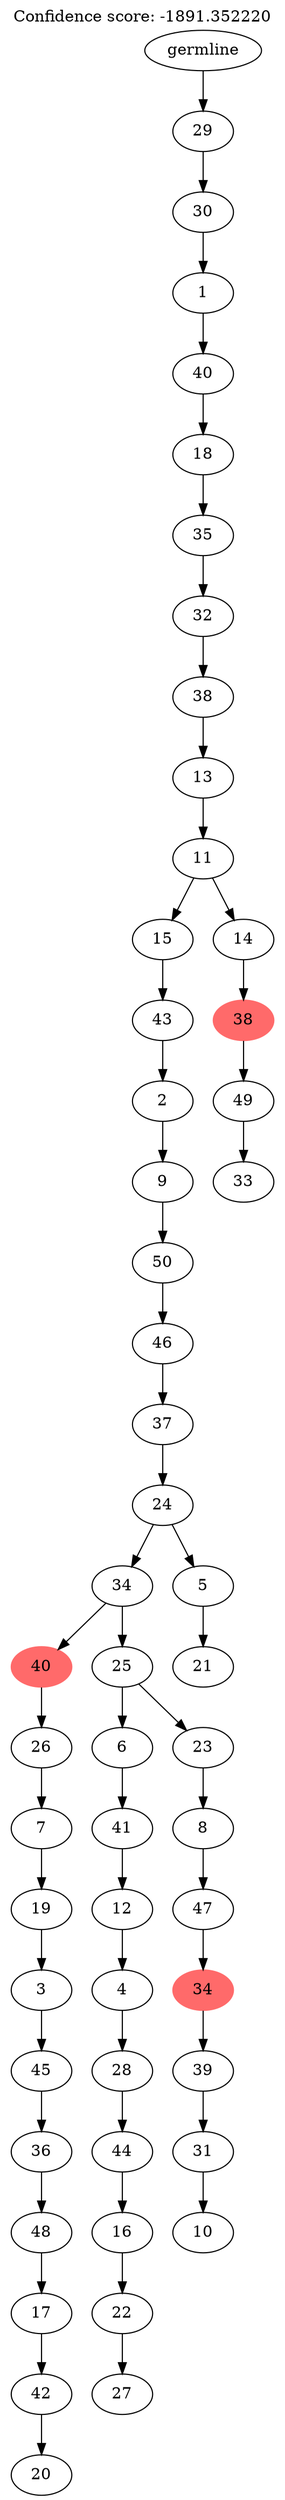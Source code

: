digraph g {
	"52" -> "53";
	"53" [label="20"];
	"51" -> "52";
	"52" [label="42"];
	"50" -> "51";
	"51" [label="17"];
	"49" -> "50";
	"50" [label="48"];
	"48" -> "49";
	"49" [label="36"];
	"47" -> "48";
	"48" [label="45"];
	"46" -> "47";
	"47" [label="3"];
	"45" -> "46";
	"46" [label="19"];
	"44" -> "45";
	"45" [label="7"];
	"43" -> "44";
	"44" [label="26"];
	"41" -> "42";
	"42" [label="27"];
	"40" -> "41";
	"41" [label="22"];
	"39" -> "40";
	"40" [label="16"];
	"38" -> "39";
	"39" [label="44"];
	"37" -> "38";
	"38" [label="28"];
	"36" -> "37";
	"37" [label="4"];
	"35" -> "36";
	"36" [label="12"];
	"34" -> "35";
	"35" [label="41"];
	"32" -> "33";
	"33" [label="10"];
	"31" -> "32";
	"32" [label="31"];
	"30" -> "31";
	"31" [label="39"];
	"29" -> "30";
	"30" [color=indianred1, style=filled, label="34"];
	"28" -> "29";
	"29" [label="47"];
	"27" -> "28";
	"28" [label="8"];
	"26" -> "27";
	"27" [label="23"];
	"26" -> "34";
	"34" [label="6"];
	"25" -> "26";
	"26" [label="25"];
	"25" -> "43";
	"43" [color=indianred1, style=filled, label="40"];
	"23" -> "24";
	"24" [label="21"];
	"22" -> "23";
	"23" [label="5"];
	"22" -> "25";
	"25" [label="34"];
	"21" -> "22";
	"22" [label="24"];
	"20" -> "21";
	"21" [label="37"];
	"19" -> "20";
	"20" [label="46"];
	"18" -> "19";
	"19" [label="50"];
	"17" -> "18";
	"18" [label="9"];
	"16" -> "17";
	"17" [label="2"];
	"15" -> "16";
	"16" [label="43"];
	"13" -> "14";
	"14" [label="33"];
	"12" -> "13";
	"13" [label="49"];
	"11" -> "12";
	"12" [color=indianred1, style=filled, label="38"];
	"10" -> "11";
	"11" [label="14"];
	"10" -> "15";
	"15" [label="15"];
	"9" -> "10";
	"10" [label="11"];
	"8" -> "9";
	"9" [label="13"];
	"7" -> "8";
	"8" [label="38"];
	"6" -> "7";
	"7" [label="32"];
	"5" -> "6";
	"6" [label="35"];
	"4" -> "5";
	"5" [label="18"];
	"3" -> "4";
	"4" [label="40"];
	"2" -> "3";
	"3" [label="1"];
	"1" -> "2";
	"2" [label="30"];
	"0" -> "1";
	"1" [label="29"];
	"0" [label="germline"];
	labelloc="t";
	label="Confidence score: -1891.352220";
}
